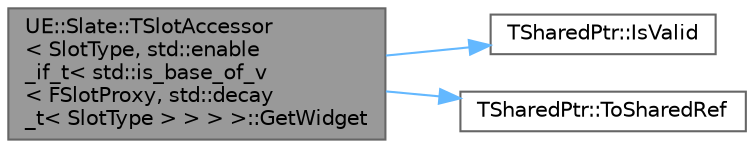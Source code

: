 digraph "UE::Slate::TSlotAccessor&lt; SlotType, std::enable_if_t&lt; std::is_base_of_v&lt; FSlotProxy, std::decay_t&lt; SlotType &gt; &gt; &gt; &gt;::GetWidget"
{
 // INTERACTIVE_SVG=YES
 // LATEX_PDF_SIZE
  bgcolor="transparent";
  edge [fontname=Helvetica,fontsize=10,labelfontname=Helvetica,labelfontsize=10];
  node [fontname=Helvetica,fontsize=10,shape=box,height=0.2,width=0.4];
  rankdir="LR";
  Node1 [id="Node000001",label="UE::Slate::TSlotAccessor\l\< SlotType, std::enable\l_if_t\< std::is_base_of_v\l\< FSlotProxy, std::decay\l_t\< SlotType \> \> \> \>::GetWidget",height=0.2,width=0.4,color="gray40", fillcolor="grey60", style="filled", fontcolor="black",tooltip="Get the contained widget."];
  Node1 -> Node2 [id="edge1_Node000001_Node000002",color="steelblue1",style="solid",tooltip=" "];
  Node2 [id="Node000002",label="TSharedPtr::IsValid",height=0.2,width=0.4,color="grey40", fillcolor="white", style="filled",URL="$d8/d2f/classTSharedPtr.html#acb5f7d3a359aaafcebe24b6b19882ad3",tooltip="Checks to see if this shared pointer is actually pointing to an object."];
  Node1 -> Node3 [id="edge2_Node000001_Node000003",color="steelblue1",style="solid",tooltip=" "];
  Node3 [id="Node000003",label="TSharedPtr::ToSharedRef",height=0.2,width=0.4,color="grey40", fillcolor="white", style="filled",URL="$d8/d2f/classTSharedPtr.html#acea59fa031bb7cc8946d17d144bea616",tooltip="Converts a shared pointer to a shared reference."];
}
